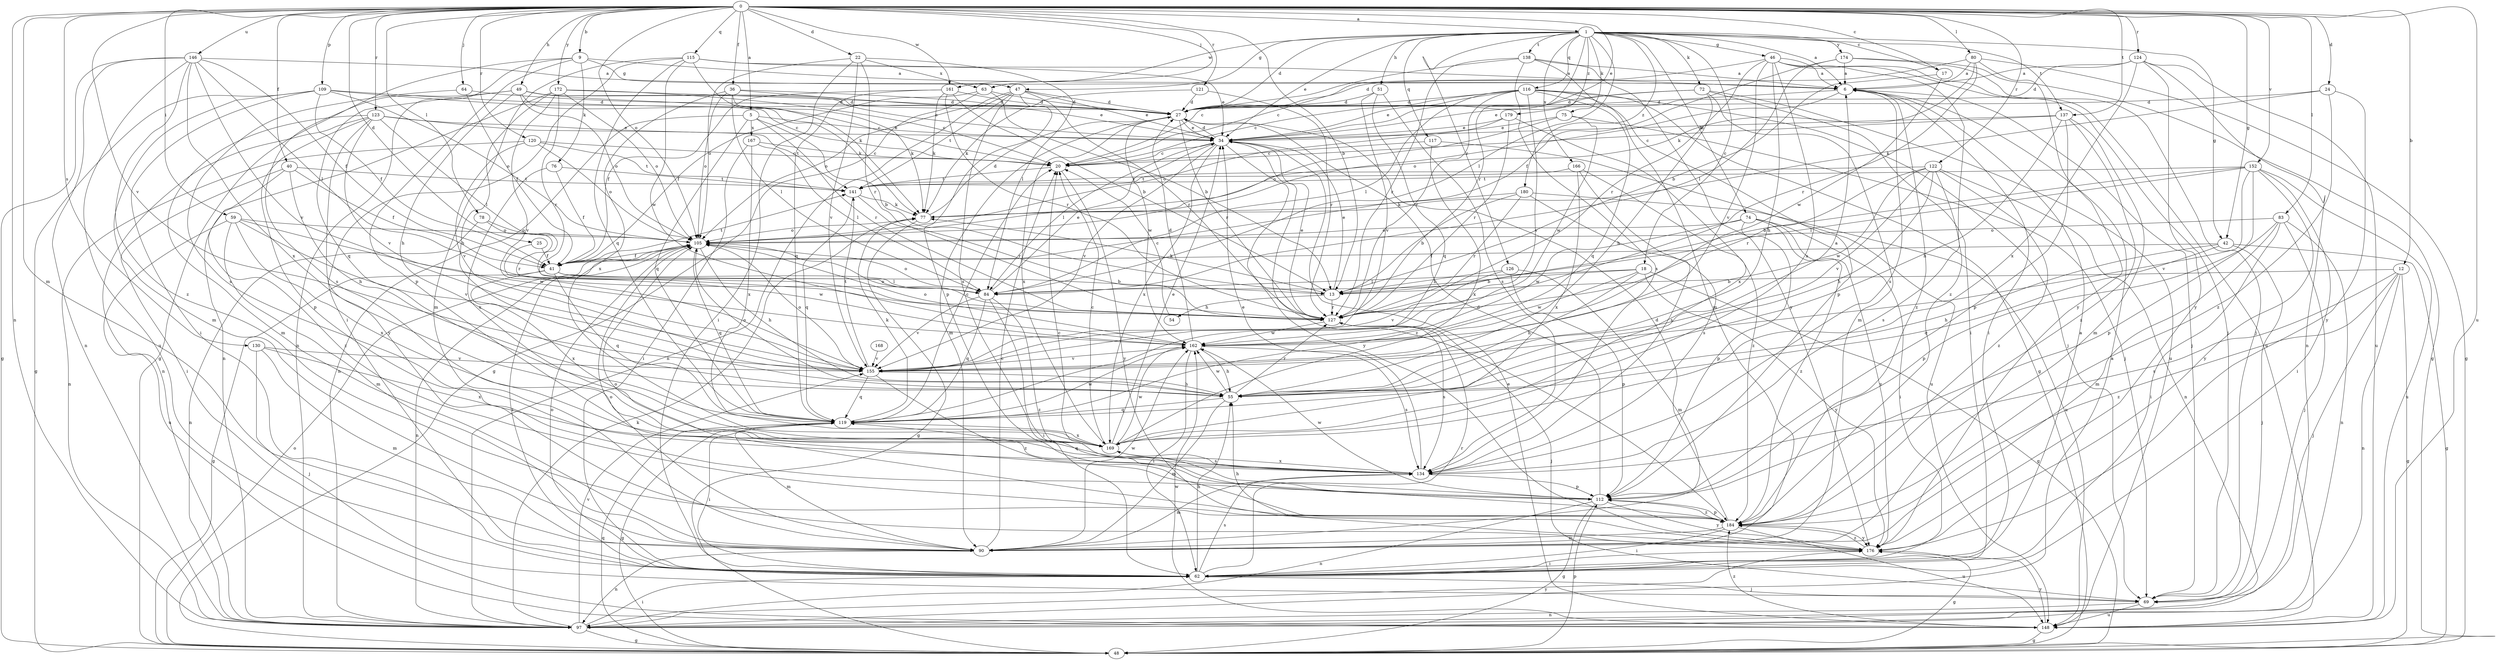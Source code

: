 strict digraph  {
0;
1;
5;
6;
9;
12;
13;
17;
18;
20;
22;
24;
25;
27;
34;
36;
40;
41;
42;
46;
47;
48;
49;
51;
54;
55;
59;
62;
63;
64;
69;
72;
74;
75;
76;
77;
78;
80;
83;
84;
90;
97;
105;
109;
112;
115;
116;
117;
119;
120;
121;
122;
123;
124;
126;
127;
130;
134;
137;
138;
141;
146;
148;
152;
155;
161;
162;
166;
167;
168;
169;
172;
174;
176;
179;
180;
184;
0 -> 1  [label=a];
0 -> 5  [label=a];
0 -> 9  [label=b];
0 -> 12  [label=b];
0 -> 13  [label=b];
0 -> 17  [label=c];
0 -> 22  [label=d];
0 -> 24  [label=d];
0 -> 25  [label=d];
0 -> 34  [label=e];
0 -> 36  [label=f];
0 -> 40  [label=f];
0 -> 42  [label=g];
0 -> 49  [label=h];
0 -> 59  [label=i];
0 -> 63  [label=j];
0 -> 64  [label=j];
0 -> 78  [label=l];
0 -> 80  [label=l];
0 -> 83  [label=l];
0 -> 90  [label=m];
0 -> 97  [label=n];
0 -> 105  [label=o];
0 -> 109  [label=p];
0 -> 115  [label=q];
0 -> 120  [label=r];
0 -> 121  [label=r];
0 -> 122  [label=r];
0 -> 123  [label=r];
0 -> 124  [label=r];
0 -> 130  [label=s];
0 -> 137  [label=t];
0 -> 146  [label=u];
0 -> 148  [label=u];
0 -> 152  [label=v];
0 -> 155  [label=v];
0 -> 161  [label=w];
0 -> 172  [label=y];
1 -> 6  [label=a];
1 -> 17  [label=c];
1 -> 18  [label=c];
1 -> 27  [label=d];
1 -> 34  [label=e];
1 -> 42  [label=g];
1 -> 46  [label=g];
1 -> 47  [label=g];
1 -> 51  [label=h];
1 -> 72  [label=k];
1 -> 74  [label=k];
1 -> 75  [label=k];
1 -> 84  [label=l];
1 -> 116  [label=q];
1 -> 117  [label=q];
1 -> 126  [label=r];
1 -> 127  [label=r];
1 -> 137  [label=t];
1 -> 138  [label=t];
1 -> 161  [label=w];
1 -> 166  [label=x];
1 -> 174  [label=y];
1 -> 179  [label=z];
1 -> 180  [label=z];
5 -> 13  [label=b];
5 -> 34  [label=e];
5 -> 97  [label=n];
5 -> 119  [label=q];
5 -> 127  [label=r];
5 -> 167  [label=x];
6 -> 27  [label=d];
6 -> 62  [label=i];
6 -> 69  [label=j];
6 -> 105  [label=o];
6 -> 134  [label=s];
6 -> 184  [label=z];
9 -> 6  [label=a];
9 -> 47  [label=g];
9 -> 48  [label=g];
9 -> 76  [label=k];
9 -> 97  [label=n];
9 -> 112  [label=p];
12 -> 13  [label=b];
12 -> 48  [label=g];
12 -> 69  [label=j];
12 -> 97  [label=n];
12 -> 134  [label=s];
12 -> 184  [label=z];
13 -> 34  [label=e];
13 -> 54  [label=h];
13 -> 77  [label=k];
13 -> 127  [label=r];
17 -> 13  [label=b];
17 -> 162  [label=w];
18 -> 13  [label=b];
18 -> 48  [label=g];
18 -> 55  [label=h];
18 -> 84  [label=l];
18 -> 162  [label=w];
18 -> 176  [label=y];
20 -> 141  [label=t];
20 -> 176  [label=y];
22 -> 62  [label=i];
22 -> 84  [label=l];
22 -> 105  [label=o];
22 -> 127  [label=r];
22 -> 155  [label=v];
22 -> 63  [label=x];
24 -> 27  [label=d];
24 -> 77  [label=k];
24 -> 176  [label=y];
24 -> 184  [label=z];
25 -> 41  [label=f];
25 -> 162  [label=w];
27 -> 34  [label=e];
27 -> 90  [label=m];
27 -> 127  [label=r];
27 -> 162  [label=w];
27 -> 169  [label=x];
34 -> 20  [label=c];
34 -> 27  [label=d];
34 -> 84  [label=l];
34 -> 155  [label=v];
34 -> 169  [label=x];
34 -> 176  [label=y];
34 -> 184  [label=z];
36 -> 27  [label=d];
36 -> 34  [label=e];
36 -> 77  [label=k];
36 -> 84  [label=l];
36 -> 105  [label=o];
36 -> 169  [label=x];
40 -> 41  [label=f];
40 -> 55  [label=h];
40 -> 62  [label=i];
40 -> 141  [label=t];
40 -> 184  [label=z];
41 -> 13  [label=b];
41 -> 48  [label=g];
41 -> 84  [label=l];
41 -> 119  [label=q];
41 -> 141  [label=t];
41 -> 169  [label=x];
42 -> 41  [label=f];
42 -> 48  [label=g];
42 -> 55  [label=h];
42 -> 69  [label=j];
42 -> 119  [label=q];
46 -> 6  [label=a];
46 -> 20  [label=c];
46 -> 55  [label=h];
46 -> 69  [label=j];
46 -> 127  [label=r];
46 -> 148  [label=u];
46 -> 155  [label=v];
46 -> 169  [label=x];
46 -> 184  [label=z];
47 -> 27  [label=d];
47 -> 34  [label=e];
47 -> 97  [label=n];
47 -> 105  [label=o];
47 -> 112  [label=p];
47 -> 127  [label=r];
47 -> 134  [label=s];
47 -> 141  [label=t];
48 -> 105  [label=o];
48 -> 112  [label=p];
48 -> 119  [label=q];
49 -> 20  [label=c];
49 -> 27  [label=d];
49 -> 34  [label=e];
49 -> 55  [label=h];
49 -> 77  [label=k];
49 -> 105  [label=o];
49 -> 119  [label=q];
49 -> 134  [label=s];
51 -> 27  [label=d];
51 -> 119  [label=q];
51 -> 134  [label=s];
51 -> 155  [label=v];
54 -> 20  [label=c];
55 -> 6  [label=a];
55 -> 90  [label=m];
55 -> 105  [label=o];
55 -> 119  [label=q];
55 -> 127  [label=r];
55 -> 162  [label=w];
59 -> 90  [label=m];
59 -> 105  [label=o];
59 -> 148  [label=u];
59 -> 155  [label=v];
59 -> 162  [label=w];
59 -> 169  [label=x];
62 -> 6  [label=a];
62 -> 55  [label=h];
62 -> 69  [label=j];
62 -> 105  [label=o];
62 -> 127  [label=r];
62 -> 134  [label=s];
63 -> 13  [label=b];
63 -> 27  [label=d];
63 -> 41  [label=f];
63 -> 48  [label=g];
64 -> 27  [label=d];
64 -> 41  [label=f];
64 -> 134  [label=s];
69 -> 97  [label=n];
69 -> 148  [label=u];
72 -> 27  [label=d];
72 -> 34  [label=e];
72 -> 55  [label=h];
72 -> 62  [label=i];
72 -> 90  [label=m];
72 -> 148  [label=u];
74 -> 62  [label=i];
74 -> 105  [label=o];
74 -> 112  [label=p];
74 -> 162  [label=w];
74 -> 176  [label=y];
74 -> 184  [label=z];
75 -> 34  [label=e];
75 -> 69  [label=j];
75 -> 105  [label=o];
75 -> 162  [label=w];
76 -> 41  [label=f];
76 -> 141  [label=t];
76 -> 169  [label=x];
77 -> 27  [label=d];
77 -> 48  [label=g];
77 -> 105  [label=o];
78 -> 97  [label=n];
78 -> 105  [label=o];
78 -> 127  [label=r];
80 -> 6  [label=a];
80 -> 27  [label=d];
80 -> 48  [label=g];
80 -> 77  [label=k];
80 -> 127  [label=r];
80 -> 176  [label=y];
83 -> 62  [label=i];
83 -> 69  [label=j];
83 -> 90  [label=m];
83 -> 97  [label=n];
83 -> 105  [label=o];
83 -> 112  [label=p];
84 -> 34  [label=e];
84 -> 62  [label=i];
84 -> 105  [label=o];
84 -> 119  [label=q];
84 -> 155  [label=v];
84 -> 184  [label=z];
90 -> 20  [label=c];
90 -> 97  [label=n];
90 -> 105  [label=o];
90 -> 162  [label=w];
97 -> 6  [label=a];
97 -> 48  [label=g];
97 -> 62  [label=i];
97 -> 77  [label=k];
97 -> 155  [label=v];
97 -> 176  [label=y];
105 -> 41  [label=f];
105 -> 55  [label=h];
105 -> 62  [label=i];
105 -> 97  [label=n];
105 -> 119  [label=q];
109 -> 20  [label=c];
109 -> 27  [label=d];
109 -> 41  [label=f];
109 -> 48  [label=g];
109 -> 62  [label=i];
109 -> 90  [label=m];
109 -> 105  [label=o];
112 -> 20  [label=c];
112 -> 27  [label=d];
112 -> 48  [label=g];
112 -> 97  [label=n];
112 -> 162  [label=w];
112 -> 176  [label=y];
112 -> 184  [label=z];
115 -> 6  [label=a];
115 -> 34  [label=e];
115 -> 62  [label=i];
115 -> 77  [label=k];
115 -> 90  [label=m];
115 -> 119  [label=q];
115 -> 162  [label=w];
116 -> 20  [label=c];
116 -> 27  [label=d];
116 -> 34  [label=e];
116 -> 48  [label=g];
116 -> 69  [label=j];
116 -> 84  [label=l];
116 -> 112  [label=p];
116 -> 119  [label=q];
116 -> 127  [label=r];
116 -> 155  [label=v];
117 -> 20  [label=c];
117 -> 148  [label=u];
117 -> 169  [label=x];
119 -> 20  [label=c];
119 -> 48  [label=g];
119 -> 62  [label=i];
119 -> 77  [label=k];
119 -> 90  [label=m];
119 -> 162  [label=w];
119 -> 169  [label=x];
120 -> 20  [label=c];
120 -> 97  [label=n];
120 -> 105  [label=o];
120 -> 141  [label=t];
120 -> 155  [label=v];
121 -> 27  [label=d];
121 -> 77  [label=k];
121 -> 127  [label=r];
122 -> 55  [label=h];
122 -> 97  [label=n];
122 -> 127  [label=r];
122 -> 134  [label=s];
122 -> 141  [label=t];
122 -> 155  [label=v];
122 -> 162  [label=w];
122 -> 184  [label=z];
123 -> 34  [label=e];
123 -> 84  [label=l];
123 -> 90  [label=m];
123 -> 97  [label=n];
123 -> 112  [label=p];
123 -> 141  [label=t];
123 -> 155  [label=v];
123 -> 176  [label=y];
124 -> 6  [label=a];
124 -> 27  [label=d];
124 -> 97  [label=n];
124 -> 148  [label=u];
124 -> 169  [label=x];
124 -> 176  [label=y];
126 -> 13  [label=b];
126 -> 90  [label=m];
126 -> 112  [label=p];
126 -> 155  [label=v];
127 -> 34  [label=e];
127 -> 69  [label=j];
127 -> 105  [label=o];
127 -> 134  [label=s];
127 -> 162  [label=w];
130 -> 69  [label=j];
130 -> 90  [label=m];
130 -> 155  [label=v];
130 -> 169  [label=x];
134 -> 34  [label=e];
134 -> 90  [label=m];
134 -> 112  [label=p];
134 -> 119  [label=q];
134 -> 169  [label=x];
137 -> 20  [label=c];
137 -> 34  [label=e];
137 -> 55  [label=h];
137 -> 90  [label=m];
137 -> 112  [label=p];
137 -> 184  [label=z];
138 -> 6  [label=a];
138 -> 20  [label=c];
138 -> 90  [label=m];
138 -> 127  [label=r];
138 -> 134  [label=s];
138 -> 176  [label=y];
141 -> 77  [label=k];
141 -> 119  [label=q];
141 -> 127  [label=r];
146 -> 6  [label=a];
146 -> 41  [label=f];
146 -> 48  [label=g];
146 -> 84  [label=l];
146 -> 97  [label=n];
146 -> 148  [label=u];
146 -> 155  [label=v];
146 -> 169  [label=x];
146 -> 184  [label=z];
148 -> 34  [label=e];
148 -> 48  [label=g];
148 -> 162  [label=w];
148 -> 176  [label=y];
148 -> 184  [label=z];
152 -> 13  [label=b];
152 -> 62  [label=i];
152 -> 84  [label=l];
152 -> 112  [label=p];
152 -> 141  [label=t];
152 -> 148  [label=u];
152 -> 155  [label=v];
152 -> 176  [label=y];
155 -> 55  [label=h];
155 -> 105  [label=o];
155 -> 119  [label=q];
155 -> 141  [label=t];
155 -> 184  [label=z];
161 -> 13  [label=b];
161 -> 27  [label=d];
161 -> 41  [label=f];
161 -> 77  [label=k];
161 -> 119  [label=q];
161 -> 127  [label=r];
162 -> 27  [label=d];
162 -> 55  [label=h];
162 -> 62  [label=i];
162 -> 105  [label=o];
162 -> 134  [label=s];
162 -> 155  [label=v];
166 -> 134  [label=s];
166 -> 141  [label=t];
166 -> 169  [label=x];
166 -> 184  [label=z];
167 -> 20  [label=c];
167 -> 62  [label=i];
167 -> 84  [label=l];
167 -> 169  [label=x];
168 -> 155  [label=v];
169 -> 20  [label=c];
169 -> 34  [label=e];
169 -> 134  [label=s];
169 -> 162  [label=w];
172 -> 20  [label=c];
172 -> 27  [label=d];
172 -> 55  [label=h];
172 -> 97  [label=n];
172 -> 105  [label=o];
172 -> 127  [label=r];
172 -> 155  [label=v];
174 -> 6  [label=a];
174 -> 41  [label=f];
174 -> 48  [label=g];
174 -> 69  [label=j];
174 -> 84  [label=l];
176 -> 48  [label=g];
176 -> 55  [label=h];
176 -> 62  [label=i];
176 -> 184  [label=z];
179 -> 34  [label=e];
179 -> 105  [label=o];
179 -> 127  [label=r];
179 -> 169  [label=x];
180 -> 13  [label=b];
180 -> 77  [label=k];
180 -> 127  [label=r];
180 -> 134  [label=s];
180 -> 148  [label=u];
184 -> 27  [label=d];
184 -> 62  [label=i];
184 -> 90  [label=m];
184 -> 105  [label=o];
184 -> 112  [label=p];
184 -> 148  [label=u];
184 -> 176  [label=y];
}
